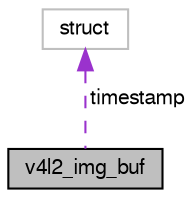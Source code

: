 digraph "v4l2_img_buf"
{
  edge [fontname="FreeSans",fontsize="10",labelfontname="FreeSans",labelfontsize="10"];
  node [fontname="FreeSans",fontsize="10",shape=record];
  Node1 [label="v4l2_img_buf",height=0.2,width=0.4,color="black", fillcolor="grey75", style="filled", fontcolor="black"];
  Node2 -> Node1 [dir="back",color="darkorchid3",fontsize="10",style="dashed",label=" timestamp" ,fontname="FreeSans"];
  Node2 [label="struct",height=0.2,width=0.4,color="grey75", fillcolor="white", style="filled"];
}
